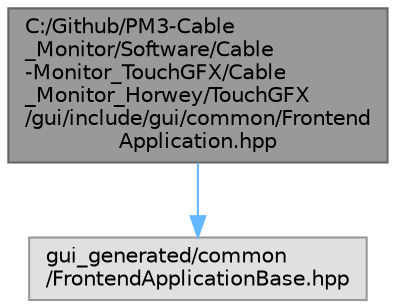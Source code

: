 digraph "C:/Github/PM3-Cable_Monitor/Software/Cable-Monitor_TouchGFX/Cable_Monitor_Horwey/TouchGFX/gui/include/gui/common/FrontendApplication.hpp"
{
 // LATEX_PDF_SIZE
  bgcolor="transparent";
  edge [fontname=Helvetica,fontsize=10,labelfontname=Helvetica,labelfontsize=10];
  node [fontname=Helvetica,fontsize=10,shape=box,height=0.2,width=0.4];
  Node1 [id="Node000001",label="C:/Github/PM3-Cable\l_Monitor/Software/Cable\l-Monitor_TouchGFX/Cable\l_Monitor_Horwey/TouchGFX\l/gui/include/gui/common/Frontend\lApplication.hpp",height=0.2,width=0.4,color="gray40", fillcolor="grey60", style="filled", fontcolor="black",tooltip=" "];
  Node1 -> Node2 [id="edge1_Node000001_Node000002",color="steelblue1",style="solid",tooltip=" "];
  Node2 [id="Node000002",label="gui_generated/common\l/FrontendApplicationBase.hpp",height=0.2,width=0.4,color="grey60", fillcolor="#E0E0E0", style="filled",tooltip=" "];
}

